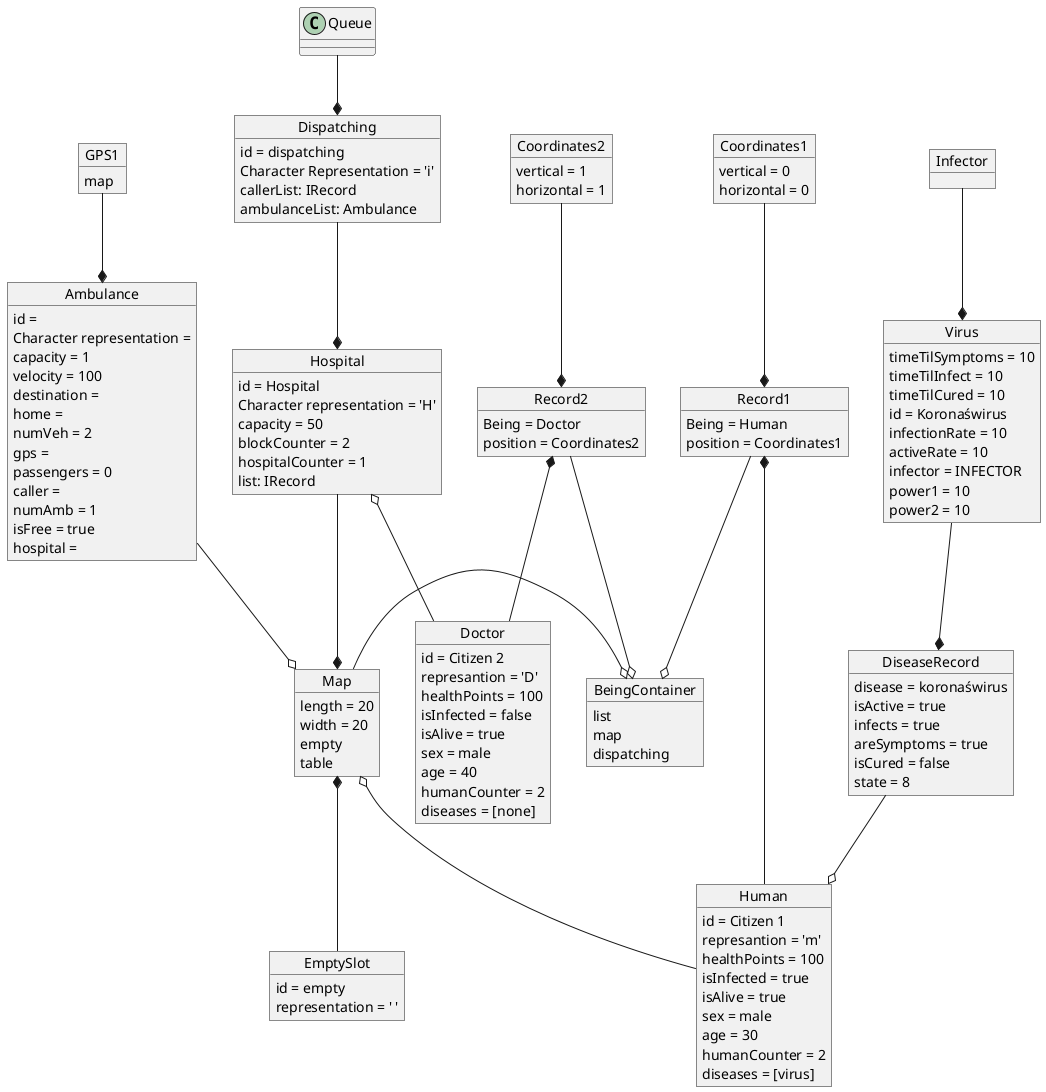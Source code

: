 @startuml Object diagram
object Virus{
    timeTilSymptoms = 10
    timeTilInfect = 10
    timeTilCured = 10
    id = Koronaświrus
    infectionRate = 10
    activeRate = 10
    infector = INFECTOR 
    power1 = 10
    power2 = 10
}
object Infector{

}
object DiseaseRecord{
    disease = koronaświrus
    isActive = true 
    infects = true 
    areSymptoms = true 
    isCured = false 
    state = 8
}





object GPS1{
    map 
}
object Ambulance{
    id =
    Character representation = 
    capacity = 1
    velocity = 100
    destination = 
    home = 
    numVeh = 2
    gps = 
    passengers = 0
    caller = 
    numAmb = 1
    isFree = true
    hospital = 
}





object Dispatching{
    id = dispatching
    Character Representation = 'i'
    callerList: IRecord 
    ambulanceList: Ambulance 
}





object Hospital{
    id = Hospital
    Character representation = 'H'
    capacity = 50
    blockCounter = 2
    hospitalCounter = 1
    list: IRecord 
}





object Map{
    length = 20
    width = 20
    empty 
    table 
}
object EmptySlot{
    id = empty
    representation = ' '
}





object Human{
    id = Citizen 1
    represantion = 'm'
    healthPoints = 100
    isInfected = true
    isAlive = true
    sex = male 
    age = 30 
    humanCounter = 2
    diseases = [virus] 
}
object Doctor{
    id = Citizen 2
    represantion = 'D'
    healthPoints = 100
    isInfected = false
    isAlive = true
    sex = male 
    age = 40 
    humanCounter = 2
    diseases = [none]
}





object Record1{
    Being = Human
    position = Coordinates1
}
object Record2{
    Being = Doctor
    position = Coordinates2
}
object Coordinates1{
    vertical = 0
    horizontal = 0
}
object Coordinates2{
    vertical = 1
    horizontal = 1
}
object BeingContainer{
    list
    map
    dispatching
}






 











Map -o BeingContainer 
Map *-- EmptySlot
Map o-- Human
Record1 *-- Human
Hospital o-- Doctor
Record2 *-- Doctor
Record1 --o BeingContainer
Hospital --* Map 

GPS1 --* Ambulance 
Ambulance --o Map


Infector --* Virus
Dispatching --* Hospital

Queue --* Dispatching

Virus --* DiseaseRecord
DiseaseRecord --o Human
Coordinates1 --* Record1
Record2 --o BeingContainer
Coordinates2 --* Record2


@enduml 